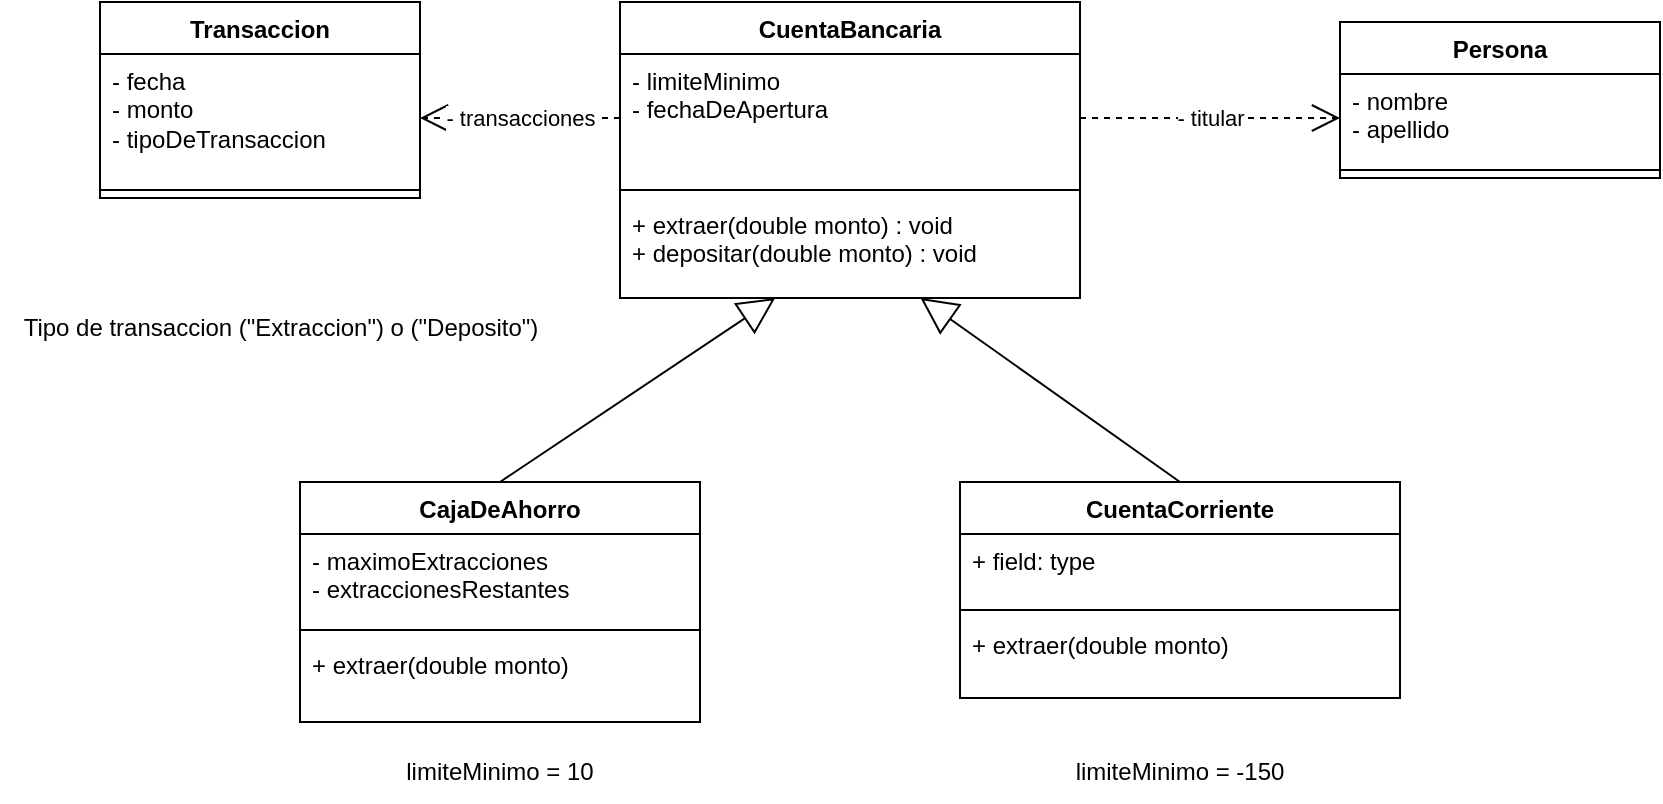 <mxfile version="22.0.3" type="device">
  <diagram name="Página-1" id="MMjbwrNw64m9ltUwn69v">
    <mxGraphModel dx="2042" dy="577" grid="1" gridSize="10" guides="1" tooltips="1" connect="1" arrows="1" fold="1" page="1" pageScale="1" pageWidth="827" pageHeight="1169" math="0" shadow="0">
      <root>
        <mxCell id="0" />
        <mxCell id="1" parent="0" />
        <mxCell id="aCF-h1K_1kAcuSuCXTpD-1" value="CuentaBancaria" style="swimlane;fontStyle=1;align=center;verticalAlign=top;childLayout=stackLayout;horizontal=1;startSize=26;horizontalStack=0;resizeParent=1;resizeParentMax=0;resizeLast=0;collapsible=1;marginBottom=0;whiteSpace=wrap;html=1;" parent="1" vertex="1">
          <mxGeometry x="280" y="90" width="230" height="148" as="geometry" />
        </mxCell>
        <mxCell id="aCF-h1K_1kAcuSuCXTpD-2" value="- limiteMinimo&lt;br&gt;- fechaDeApertura" style="text;strokeColor=none;fillColor=none;align=left;verticalAlign=top;spacingLeft=4;spacingRight=4;overflow=hidden;rotatable=0;points=[[0,0.5],[1,0.5]];portConstraint=eastwest;whiteSpace=wrap;html=1;" parent="aCF-h1K_1kAcuSuCXTpD-1" vertex="1">
          <mxGeometry y="26" width="230" height="64" as="geometry" />
        </mxCell>
        <mxCell id="aCF-h1K_1kAcuSuCXTpD-3" value="" style="line;strokeWidth=1;fillColor=none;align=left;verticalAlign=middle;spacingTop=-1;spacingLeft=3;spacingRight=3;rotatable=0;labelPosition=right;points=[];portConstraint=eastwest;strokeColor=inherit;" parent="aCF-h1K_1kAcuSuCXTpD-1" vertex="1">
          <mxGeometry y="90" width="230" height="8" as="geometry" />
        </mxCell>
        <mxCell id="aCF-h1K_1kAcuSuCXTpD-4" value="+ extraer(double monto) : void&lt;br&gt;+ depositar(double monto) : void" style="text;strokeColor=none;fillColor=none;align=left;verticalAlign=top;spacingLeft=4;spacingRight=4;overflow=hidden;rotatable=0;points=[[0,0.5],[1,0.5]];portConstraint=eastwest;whiteSpace=wrap;html=1;" parent="aCF-h1K_1kAcuSuCXTpD-1" vertex="1">
          <mxGeometry y="98" width="230" height="50" as="geometry" />
        </mxCell>
        <mxCell id="aCF-h1K_1kAcuSuCXTpD-5" value="CajaDeAhorro" style="swimlane;fontStyle=1;align=center;verticalAlign=top;childLayout=stackLayout;horizontal=1;startSize=26;horizontalStack=0;resizeParent=1;resizeParentMax=0;resizeLast=0;collapsible=1;marginBottom=0;whiteSpace=wrap;html=1;" parent="1" vertex="1">
          <mxGeometry x="120" y="330" width="200" height="120" as="geometry" />
        </mxCell>
        <mxCell id="aCF-h1K_1kAcuSuCXTpD-6" value="- maximoExtracciones&lt;br&gt;- extraccionesRestantes" style="text;strokeColor=none;fillColor=none;align=left;verticalAlign=top;spacingLeft=4;spacingRight=4;overflow=hidden;rotatable=0;points=[[0,0.5],[1,0.5]];portConstraint=eastwest;whiteSpace=wrap;html=1;" parent="aCF-h1K_1kAcuSuCXTpD-5" vertex="1">
          <mxGeometry y="26" width="200" height="44" as="geometry" />
        </mxCell>
        <mxCell id="aCF-h1K_1kAcuSuCXTpD-7" value="" style="line;strokeWidth=1;fillColor=none;align=left;verticalAlign=middle;spacingTop=-1;spacingLeft=3;spacingRight=3;rotatable=0;labelPosition=right;points=[];portConstraint=eastwest;strokeColor=inherit;" parent="aCF-h1K_1kAcuSuCXTpD-5" vertex="1">
          <mxGeometry y="70" width="200" height="8" as="geometry" />
        </mxCell>
        <mxCell id="aCF-h1K_1kAcuSuCXTpD-8" value="+ extraer(double monto)" style="text;strokeColor=none;fillColor=none;align=left;verticalAlign=top;spacingLeft=4;spacingRight=4;overflow=hidden;rotatable=0;points=[[0,0.5],[1,0.5]];portConstraint=eastwest;whiteSpace=wrap;html=1;" parent="aCF-h1K_1kAcuSuCXTpD-5" vertex="1">
          <mxGeometry y="78" width="200" height="42" as="geometry" />
        </mxCell>
        <mxCell id="aCF-h1K_1kAcuSuCXTpD-9" value="CuentaCorriente" style="swimlane;fontStyle=1;align=center;verticalAlign=top;childLayout=stackLayout;horizontal=1;startSize=26;horizontalStack=0;resizeParent=1;resizeParentMax=0;resizeLast=0;collapsible=1;marginBottom=0;whiteSpace=wrap;html=1;" parent="1" vertex="1">
          <mxGeometry x="450" y="330" width="220" height="108" as="geometry" />
        </mxCell>
        <mxCell id="aCF-h1K_1kAcuSuCXTpD-10" value="+ field: type" style="text;strokeColor=none;fillColor=none;align=left;verticalAlign=top;spacingLeft=4;spacingRight=4;overflow=hidden;rotatable=0;points=[[0,0.5],[1,0.5]];portConstraint=eastwest;whiteSpace=wrap;html=1;" parent="aCF-h1K_1kAcuSuCXTpD-9" vertex="1">
          <mxGeometry y="26" width="220" height="34" as="geometry" />
        </mxCell>
        <mxCell id="aCF-h1K_1kAcuSuCXTpD-11" value="" style="line;strokeWidth=1;fillColor=none;align=left;verticalAlign=middle;spacingTop=-1;spacingLeft=3;spacingRight=3;rotatable=0;labelPosition=right;points=[];portConstraint=eastwest;strokeColor=inherit;" parent="aCF-h1K_1kAcuSuCXTpD-9" vertex="1">
          <mxGeometry y="60" width="220" height="8" as="geometry" />
        </mxCell>
        <mxCell id="aCF-h1K_1kAcuSuCXTpD-12" value="+ extraer(double monto)" style="text;strokeColor=none;fillColor=none;align=left;verticalAlign=top;spacingLeft=4;spacingRight=4;overflow=hidden;rotatable=0;points=[[0,0.5],[1,0.5]];portConstraint=eastwest;whiteSpace=wrap;html=1;" parent="aCF-h1K_1kAcuSuCXTpD-9" vertex="1">
          <mxGeometry y="68" width="220" height="40" as="geometry" />
        </mxCell>
        <mxCell id="aCF-h1K_1kAcuSuCXTpD-13" value="Persona" style="swimlane;fontStyle=1;align=center;verticalAlign=top;childLayout=stackLayout;horizontal=1;startSize=26;horizontalStack=0;resizeParent=1;resizeParentMax=0;resizeLast=0;collapsible=1;marginBottom=0;whiteSpace=wrap;html=1;" parent="1" vertex="1">
          <mxGeometry x="640" y="100" width="160" height="78" as="geometry" />
        </mxCell>
        <mxCell id="aCF-h1K_1kAcuSuCXTpD-14" value="- nombre&lt;br&gt;- apellido" style="text;strokeColor=none;fillColor=none;align=left;verticalAlign=top;spacingLeft=4;spacingRight=4;overflow=hidden;rotatable=0;points=[[0,0.5],[1,0.5]];portConstraint=eastwest;whiteSpace=wrap;html=1;" parent="aCF-h1K_1kAcuSuCXTpD-13" vertex="1">
          <mxGeometry y="26" width="160" height="44" as="geometry" />
        </mxCell>
        <mxCell id="aCF-h1K_1kAcuSuCXTpD-15" value="" style="line;strokeWidth=1;fillColor=none;align=left;verticalAlign=middle;spacingTop=-1;spacingLeft=3;spacingRight=3;rotatable=0;labelPosition=right;points=[];portConstraint=eastwest;strokeColor=inherit;" parent="aCF-h1K_1kAcuSuCXTpD-13" vertex="1">
          <mxGeometry y="70" width="160" height="8" as="geometry" />
        </mxCell>
        <mxCell id="aCF-h1K_1kAcuSuCXTpD-17" value="- titular" style="endArrow=open;endSize=12;dashed=1;html=1;rounded=0;exitX=1;exitY=0.5;exitDx=0;exitDy=0;entryX=0;entryY=0.5;entryDx=0;entryDy=0;" parent="1" source="aCF-h1K_1kAcuSuCXTpD-2" target="aCF-h1K_1kAcuSuCXTpD-14" edge="1">
          <mxGeometry width="160" relative="1" as="geometry">
            <mxPoint x="460" y="310" as="sourcePoint" />
            <mxPoint x="620" y="310" as="targetPoint" />
          </mxGeometry>
        </mxCell>
        <mxCell id="aCF-h1K_1kAcuSuCXTpD-18" value="Transaccion" style="swimlane;fontStyle=1;align=center;verticalAlign=top;childLayout=stackLayout;horizontal=1;startSize=26;horizontalStack=0;resizeParent=1;resizeParentMax=0;resizeLast=0;collapsible=1;marginBottom=0;whiteSpace=wrap;html=1;" parent="1" vertex="1">
          <mxGeometry x="20" y="90" width="160" height="98" as="geometry" />
        </mxCell>
        <mxCell id="aCF-h1K_1kAcuSuCXTpD-19" value="- fecha&lt;br&gt;- monto&lt;br&gt;- tipoDeTransaccion" style="text;strokeColor=none;fillColor=none;align=left;verticalAlign=top;spacingLeft=4;spacingRight=4;overflow=hidden;rotatable=0;points=[[0,0.5],[1,0.5]];portConstraint=eastwest;whiteSpace=wrap;html=1;" parent="aCF-h1K_1kAcuSuCXTpD-18" vertex="1">
          <mxGeometry y="26" width="160" height="64" as="geometry" />
        </mxCell>
        <mxCell id="aCF-h1K_1kAcuSuCXTpD-20" value="" style="line;strokeWidth=1;fillColor=none;align=left;verticalAlign=middle;spacingTop=-1;spacingLeft=3;spacingRight=3;rotatable=0;labelPosition=right;points=[];portConstraint=eastwest;strokeColor=inherit;" parent="aCF-h1K_1kAcuSuCXTpD-18" vertex="1">
          <mxGeometry y="90" width="160" height="8" as="geometry" />
        </mxCell>
        <mxCell id="aCF-h1K_1kAcuSuCXTpD-23" value="- transacciones" style="endArrow=open;endSize=12;dashed=1;html=1;rounded=0;exitX=0;exitY=0.5;exitDx=0;exitDy=0;entryX=1;entryY=0.5;entryDx=0;entryDy=0;" parent="1" source="aCF-h1K_1kAcuSuCXTpD-2" target="aCF-h1K_1kAcuSuCXTpD-19" edge="1">
          <mxGeometry width="160" relative="1" as="geometry">
            <mxPoint x="504" y="148" as="sourcePoint" />
            <mxPoint x="650" y="148" as="targetPoint" />
          </mxGeometry>
        </mxCell>
        <mxCell id="aCF-h1K_1kAcuSuCXTpD-24" value="" style="endArrow=block;endSize=16;endFill=0;html=1;rounded=0;exitX=0.5;exitY=0;exitDx=0;exitDy=0;" parent="1" source="aCF-h1K_1kAcuSuCXTpD-5" target="aCF-h1K_1kAcuSuCXTpD-4" edge="1">
          <mxGeometry width="160" relative="1" as="geometry">
            <mxPoint x="460" y="310" as="sourcePoint" />
            <mxPoint x="620" y="310" as="targetPoint" />
          </mxGeometry>
        </mxCell>
        <mxCell id="aCF-h1K_1kAcuSuCXTpD-25" value="" style="endArrow=block;endSize=16;endFill=0;html=1;rounded=0;exitX=0.5;exitY=0;exitDx=0;exitDy=0;" parent="1" source="aCF-h1K_1kAcuSuCXTpD-9" target="aCF-h1K_1kAcuSuCXTpD-4" edge="1">
          <mxGeometry width="160" relative="1" as="geometry">
            <mxPoint x="250" y="340" as="sourcePoint" />
            <mxPoint x="390" y="238" as="targetPoint" />
          </mxGeometry>
        </mxCell>
        <mxCell id="mQ7cvV2sYbdyYnIjr2Ff-1" value="limiteMinimo = 10" style="text;html=1;strokeColor=none;fillColor=none;align=center;verticalAlign=middle;whiteSpace=wrap;rounded=0;" parent="1" vertex="1">
          <mxGeometry x="170" y="460" width="100" height="30" as="geometry" />
        </mxCell>
        <mxCell id="mQ7cvV2sYbdyYnIjr2Ff-2" value="limiteMinimo = -150" style="text;html=1;strokeColor=none;fillColor=none;align=center;verticalAlign=middle;whiteSpace=wrap;rounded=0;" parent="1" vertex="1">
          <mxGeometry x="500" y="460" width="120" height="30" as="geometry" />
        </mxCell>
        <mxCell id="mQ7cvV2sYbdyYnIjr2Ff-4" value="Tipo de transaccion (&quot;Extraccion&quot;) o (&quot;Deposito&quot;)" style="text;html=1;align=center;verticalAlign=middle;resizable=0;points=[];autosize=1;strokeColor=none;fillColor=none;" parent="1" vertex="1">
          <mxGeometry x="-30" y="238" width="280" height="30" as="geometry" />
        </mxCell>
      </root>
    </mxGraphModel>
  </diagram>
</mxfile>
